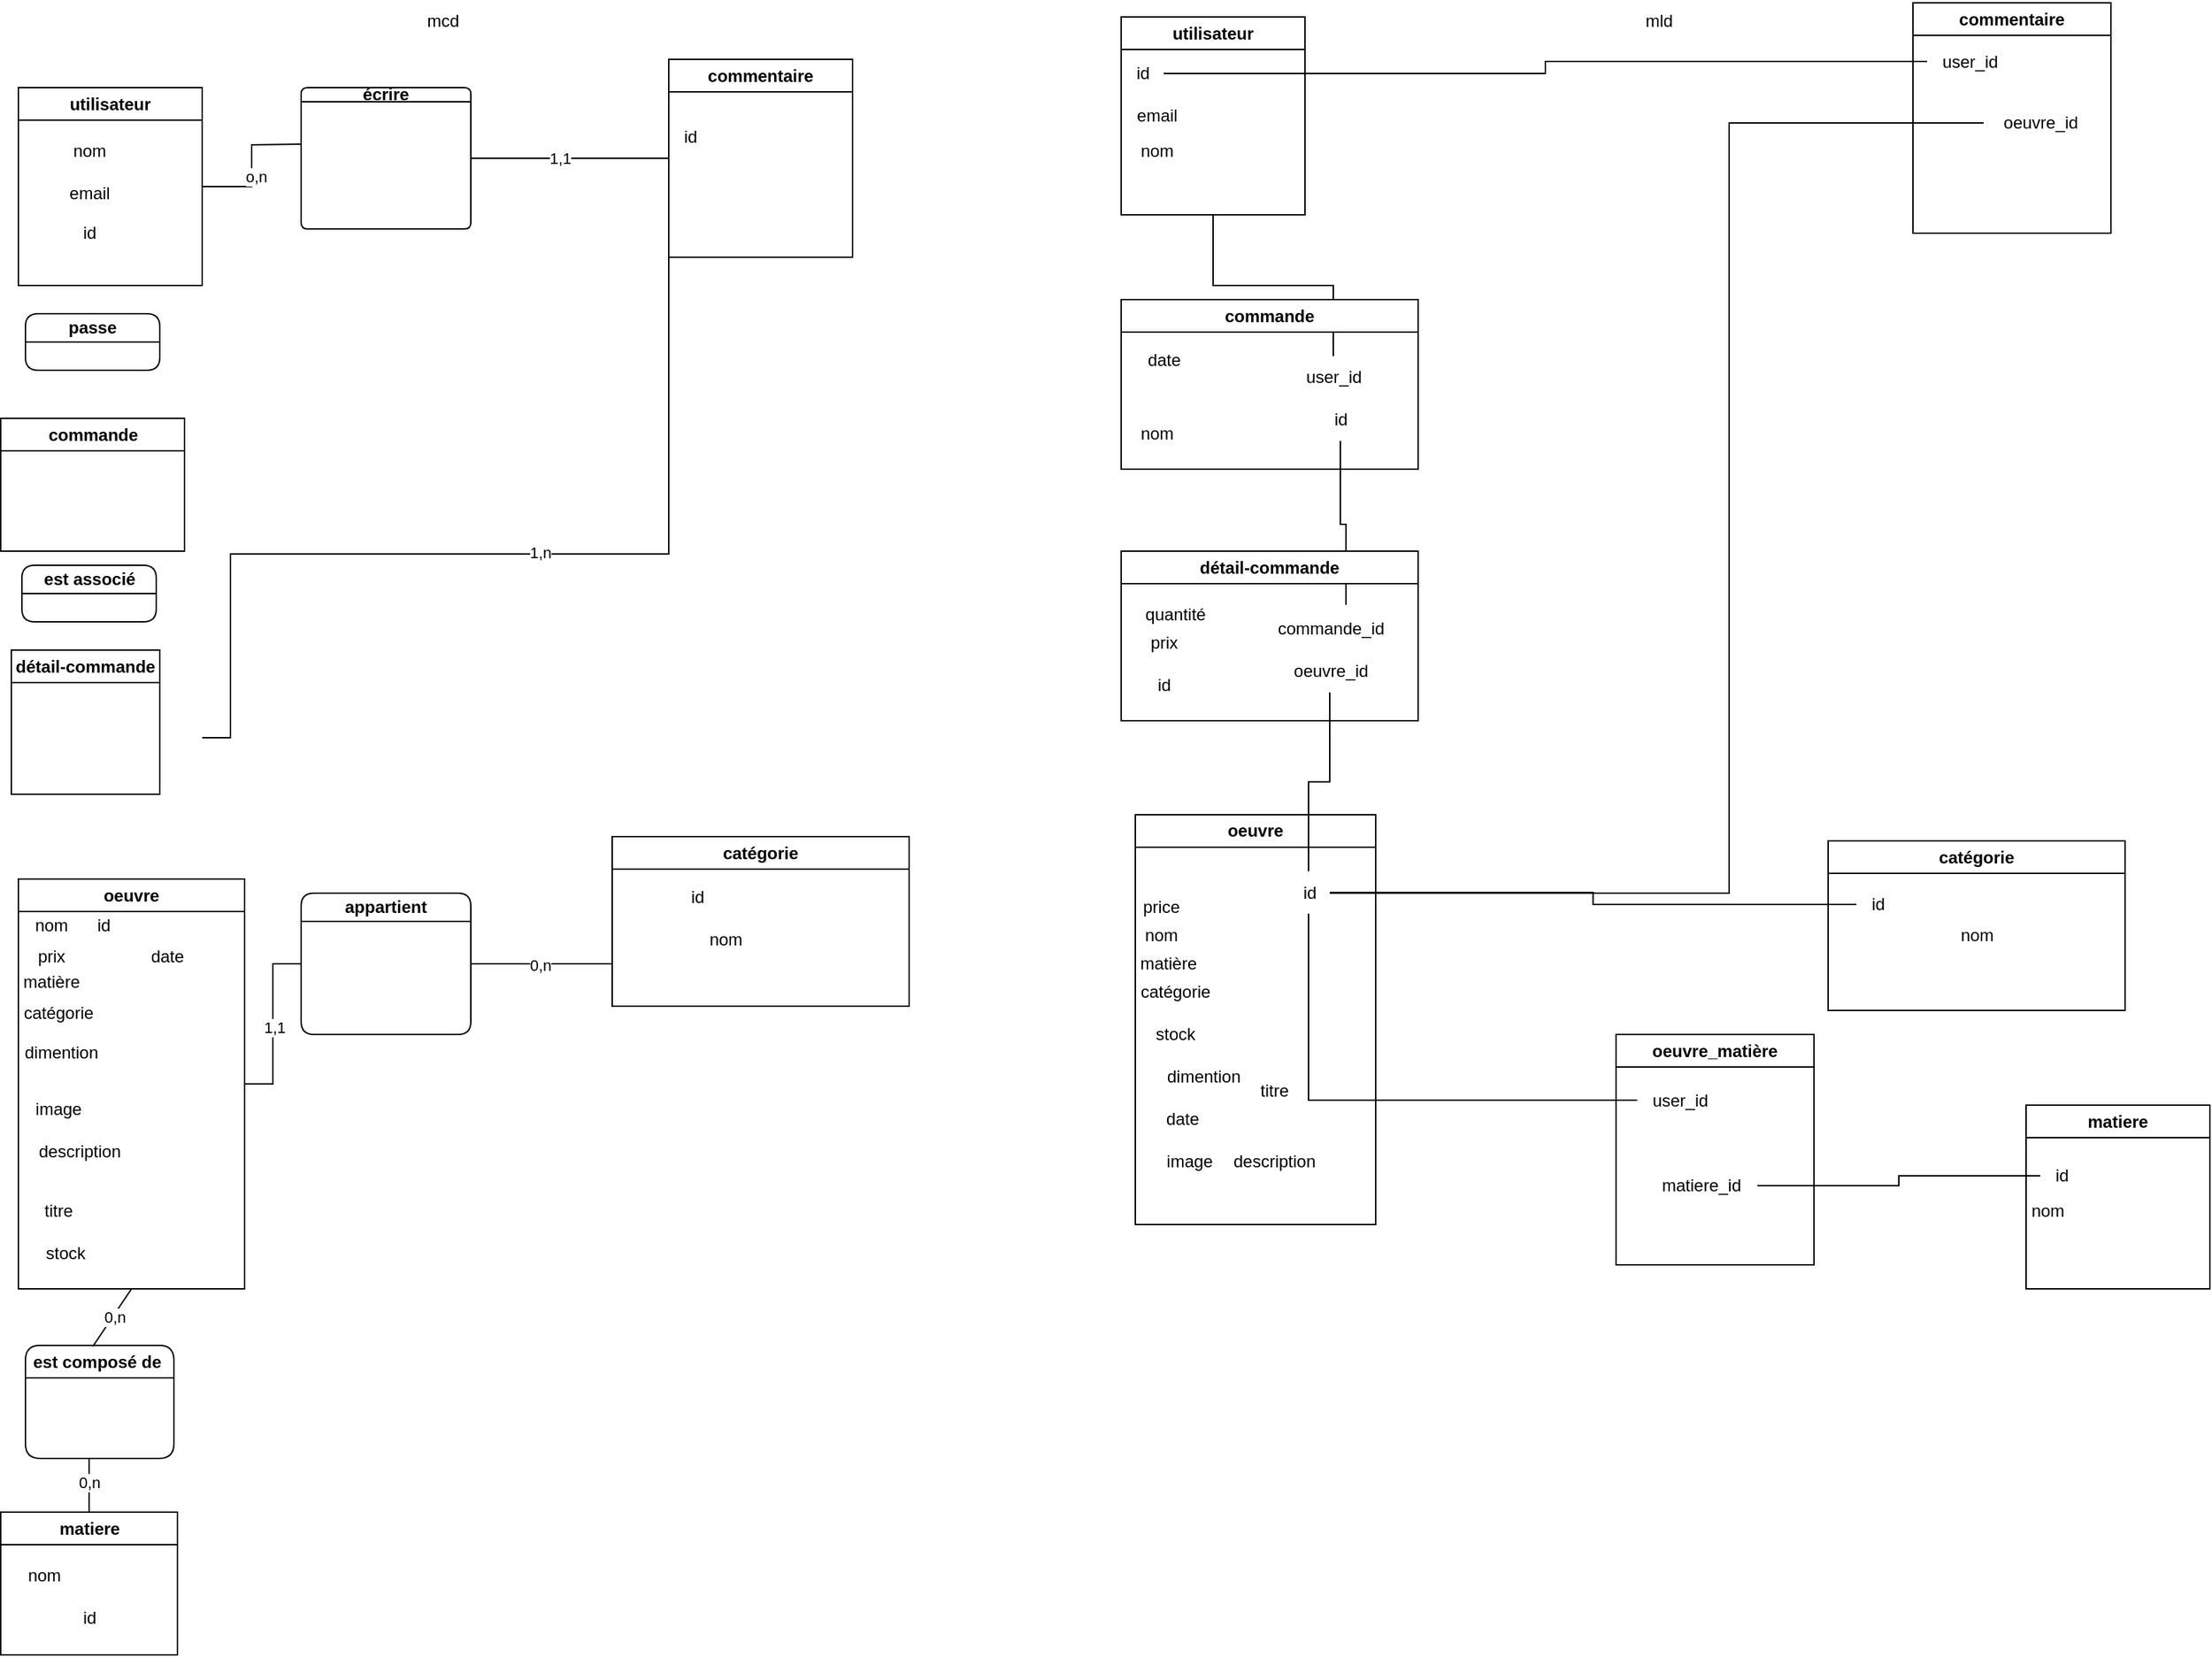 <mxfile version="21.7.5" type="github">
  <diagram name="Page-1" id="X5yiu0FX78xxfUfAtPjb">
    <mxGraphModel dx="1434" dy="1965" grid="1" gridSize="10" guides="1" tooltips="1" connect="1" arrows="0" fold="1" page="1" pageScale="1" pageWidth="827" pageHeight="1169" math="0" shadow="0">
      <root>
        <mxCell id="0" />
        <mxCell id="1" parent="0" />
        <mxCell id="hKR2xqrBpBzkC_AzMMqJ-10" style="edgeStyle=orthogonalEdgeStyle;rounded=0;orthogonalLoop=1;jettySize=auto;html=1;exitX=1;exitY=0.5;exitDx=0;exitDy=0;endArrow=none;endFill=0;entryX=0;entryY=0.5;entryDx=0;entryDy=0;" parent="1" source="hKR2xqrBpBzkC_AzMMqJ-1" target="hKR2xqrBpBzkC_AzMMqJ-8" edge="1">
          <mxGeometry relative="1" as="geometry">
            <mxPoint x="290" y="150" as="targetPoint" />
          </mxGeometry>
        </mxCell>
        <mxCell id="UXMaB1IVvwFSShyEtTy--24" value="1,1" style="edgeLabel;html=1;align=center;verticalAlign=middle;resizable=0;points=[];" parent="hKR2xqrBpBzkC_AzMMqJ-10" vertex="1" connectable="0">
          <mxGeometry x="-0.04" y="-1" relative="1" as="geometry">
            <mxPoint as="offset" />
          </mxGeometry>
        </mxCell>
        <mxCell id="hKR2xqrBpBzkC_AzMMqJ-1" value="oeuvre" style="swimlane;whiteSpace=wrap;html=1;" parent="1" vertex="1">
          <mxGeometry x="60" y="620" width="160" height="290" as="geometry">
            <mxRectangle x="100" y="90" width="80" height="30" as="alternateBounds" />
          </mxGeometry>
        </mxCell>
        <mxCell id="OttDLDanhumkcIIVTUDi-1" value="nom" style="text;html=1;align=center;verticalAlign=middle;resizable=0;points=[];autosize=1;strokeColor=none;fillColor=none;" parent="hKR2xqrBpBzkC_AzMMqJ-1" vertex="1">
          <mxGeometry x="-2.5" y="18" width="50" height="30" as="geometry" />
        </mxCell>
        <mxCell id="OttDLDanhumkcIIVTUDi-12" value="prix" style="text;html=1;align=center;verticalAlign=middle;resizable=0;points=[];autosize=1;strokeColor=none;fillColor=none;" parent="hKR2xqrBpBzkC_AzMMqJ-1" vertex="1">
          <mxGeometry x="2.5" y="40" width="40" height="30" as="geometry" />
        </mxCell>
        <mxCell id="OttDLDanhumkcIIVTUDi-5" value="matière" style="text;html=1;align=center;verticalAlign=middle;resizable=0;points=[];autosize=1;strokeColor=none;fillColor=none;" parent="hKR2xqrBpBzkC_AzMMqJ-1" vertex="1">
          <mxGeometry x="-7.5" y="58" width="60" height="30" as="geometry" />
        </mxCell>
        <mxCell id="OttDLDanhumkcIIVTUDi-6" value="catégorie&lt;br&gt;" style="text;html=1;align=center;verticalAlign=middle;resizable=0;points=[];autosize=1;strokeColor=none;fillColor=none;" parent="hKR2xqrBpBzkC_AzMMqJ-1" vertex="1">
          <mxGeometry x="-7.5" y="80" width="70" height="30" as="geometry" />
        </mxCell>
        <mxCell id="7Hj6Rm724ojfowIjyQZJ-3" value="titre" style="text;html=1;align=center;verticalAlign=middle;resizable=0;points=[];autosize=1;strokeColor=none;fillColor=none;" vertex="1" parent="hKR2xqrBpBzkC_AzMMqJ-1">
          <mxGeometry x="7.5" y="220" width="40" height="30" as="geometry" />
        </mxCell>
        <mxCell id="7Hj6Rm724ojfowIjyQZJ-4" value="image&lt;br&gt;" style="text;html=1;align=center;verticalAlign=middle;resizable=0;points=[];autosize=1;strokeColor=none;fillColor=none;" vertex="1" parent="hKR2xqrBpBzkC_AzMMqJ-1">
          <mxGeometry x="-2.5" y="148" width="60" height="30" as="geometry" />
        </mxCell>
        <mxCell id="7Hj6Rm724ojfowIjyQZJ-7" value="description" style="text;html=1;align=center;verticalAlign=middle;resizable=0;points=[];autosize=1;strokeColor=none;fillColor=none;" vertex="1" parent="hKR2xqrBpBzkC_AzMMqJ-1">
          <mxGeometry x="2.5" y="178" width="80" height="30" as="geometry" />
        </mxCell>
        <mxCell id="7Hj6Rm724ojfowIjyQZJ-6" value="stock" style="text;html=1;align=center;verticalAlign=middle;resizable=0;points=[];autosize=1;strokeColor=none;fillColor=none;" vertex="1" parent="hKR2xqrBpBzkC_AzMMqJ-1">
          <mxGeometry x="7.5" y="250" width="50" height="30" as="geometry" />
        </mxCell>
        <mxCell id="7Hj6Rm724ojfowIjyQZJ-5" value="date" style="text;html=1;align=center;verticalAlign=middle;resizable=0;points=[];autosize=1;strokeColor=none;fillColor=none;" vertex="1" parent="hKR2xqrBpBzkC_AzMMqJ-1">
          <mxGeometry x="80" y="40" width="50" height="30" as="geometry" />
        </mxCell>
        <mxCell id="hKR2xqrBpBzkC_AzMMqJ-7" style="edgeStyle=orthogonalEdgeStyle;rounded=0;orthogonalLoop=1;jettySize=auto;html=1;exitX=0.5;exitY=1;exitDx=0;exitDy=0;entryX=0.5;entryY=0;entryDx=0;entryDy=0;endArrow=none;endFill=0;" parent="1" source="hKR2xqrBpBzkC_AzMMqJ-2" target="hKR2xqrBpBzkC_AzMMqJ-4" edge="1">
          <mxGeometry relative="1" as="geometry" />
        </mxCell>
        <mxCell id="OttDLDanhumkcIIVTUDi-23" value="0,n" style="edgeLabel;html=1;align=center;verticalAlign=middle;resizable=0;points=[];" parent="hKR2xqrBpBzkC_AzMMqJ-7" vertex="1" connectable="0">
          <mxGeometry x="0.073" relative="1" as="geometry">
            <mxPoint as="offset" />
          </mxGeometry>
        </mxCell>
        <mxCell id="hKR2xqrBpBzkC_AzMMqJ-2" value="est composé de&amp;nbsp;" style="swimlane;whiteSpace=wrap;html=1;rounded=1;" parent="1" vertex="1">
          <mxGeometry x="65" y="950" width="105" height="80" as="geometry" />
        </mxCell>
        <mxCell id="hKR2xqrBpBzkC_AzMMqJ-3" value="" style="endArrow=none;html=1;rounded=0;entryX=0.5;entryY=1;entryDx=0;entryDy=0;exitX=0.454;exitY=0.009;exitDx=0;exitDy=0;exitPerimeter=0;" parent="1" source="hKR2xqrBpBzkC_AzMMqJ-2" target="hKR2xqrBpBzkC_AzMMqJ-1" edge="1">
          <mxGeometry width="50" height="50" relative="1" as="geometry">
            <mxPoint x="140" y="260" as="sourcePoint" />
            <mxPoint x="190" y="210" as="targetPoint" />
          </mxGeometry>
        </mxCell>
        <mxCell id="UXMaB1IVvwFSShyEtTy--27" value="0,n" style="edgeLabel;html=1;align=center;verticalAlign=middle;resizable=0;points=[];" parent="hKR2xqrBpBzkC_AzMMqJ-3" vertex="1" connectable="0">
          <mxGeometry x="0.041" y="-1" relative="1" as="geometry">
            <mxPoint as="offset" />
          </mxGeometry>
        </mxCell>
        <mxCell id="hKR2xqrBpBzkC_AzMMqJ-4" value="matiere" style="swimlane;whiteSpace=wrap;html=1;" parent="1" vertex="1">
          <mxGeometry x="47.5" y="1068" width="125" height="101" as="geometry" />
        </mxCell>
        <mxCell id="OttDLDanhumkcIIVTUDi-13" value="nom" style="text;html=1;align=center;verticalAlign=middle;resizable=0;points=[];autosize=1;strokeColor=none;fillColor=none;" parent="hKR2xqrBpBzkC_AzMMqJ-4" vertex="1">
          <mxGeometry x="5" y="30" width="50" height="30" as="geometry" />
        </mxCell>
        <mxCell id="hKR2xqrBpBzkC_AzMMqJ-11" style="edgeStyle=orthogonalEdgeStyle;rounded=0;orthogonalLoop=1;jettySize=auto;html=1;exitX=1;exitY=0.5;exitDx=0;exitDy=0;startArrow=none;startFill=0;endArrow=none;endFill=0;entryX=0;entryY=0.75;entryDx=0;entryDy=0;" parent="1" source="hKR2xqrBpBzkC_AzMMqJ-8" target="hKR2xqrBpBzkC_AzMMqJ-9" edge="1">
          <mxGeometry relative="1" as="geometry">
            <mxPoint x="500" y="350" as="targetPoint" />
            <Array as="points" />
          </mxGeometry>
        </mxCell>
        <mxCell id="OttDLDanhumkcIIVTUDi-18" value="0,n" style="edgeLabel;html=1;align=center;verticalAlign=middle;resizable=0;points=[];" parent="hKR2xqrBpBzkC_AzMMqJ-11" vertex="1" connectable="0">
          <mxGeometry x="-0.02" y="-1" relative="1" as="geometry">
            <mxPoint as="offset" />
          </mxGeometry>
        </mxCell>
        <mxCell id="hKR2xqrBpBzkC_AzMMqJ-8" value="appartient" style="swimlane;whiteSpace=wrap;html=1;startSize=20;rounded=1;" parent="1" vertex="1">
          <mxGeometry x="260" y="630" width="120" height="100" as="geometry" />
        </mxCell>
        <mxCell id="hKR2xqrBpBzkC_AzMMqJ-9" value="catégorie" style="swimlane;whiteSpace=wrap;html=1;" parent="1" vertex="1">
          <mxGeometry x="480" y="590" width="210" height="120" as="geometry" />
        </mxCell>
        <mxCell id="km_v9DfZ6WlGLIxboe69-3" style="edgeStyle=orthogonalEdgeStyle;rounded=0;orthogonalLoop=1;jettySize=auto;html=1;exitX=1;exitY=0.5;exitDx=0;exitDy=0;endArrow=none;endFill=0;" parent="1" source="hKR2xqrBpBzkC_AzMMqJ-14" edge="1">
          <mxGeometry relative="1" as="geometry">
            <mxPoint x="260" y="100" as="targetPoint" />
          </mxGeometry>
        </mxCell>
        <mxCell id="UXMaB1IVvwFSShyEtTy--25" value="o,n" style="edgeLabel;html=1;align=center;verticalAlign=middle;resizable=0;points=[];" parent="km_v9DfZ6WlGLIxboe69-3" vertex="1" connectable="0">
          <mxGeometry x="-0.148" y="-2" relative="1" as="geometry">
            <mxPoint x="1" as="offset" />
          </mxGeometry>
        </mxCell>
        <mxCell id="hKR2xqrBpBzkC_AzMMqJ-14" value="utilisateur" style="swimlane;whiteSpace=wrap;html=1;" parent="1" vertex="1">
          <mxGeometry x="60" y="60" width="130" height="140" as="geometry" />
        </mxCell>
        <mxCell id="OttDLDanhumkcIIVTUDi-8" value="nom" style="text;html=1;align=center;verticalAlign=middle;resizable=0;points=[];autosize=1;strokeColor=none;fillColor=none;" parent="hKR2xqrBpBzkC_AzMMqJ-14" vertex="1">
          <mxGeometry x="25" y="30" width="50" height="30" as="geometry" />
        </mxCell>
        <mxCell id="OttDLDanhumkcIIVTUDi-9" value="email" style="text;html=1;align=center;verticalAlign=middle;resizable=0;points=[];autosize=1;strokeColor=none;fillColor=none;" parent="hKR2xqrBpBzkC_AzMMqJ-14" vertex="1">
          <mxGeometry x="25" y="60" width="50" height="30" as="geometry" />
        </mxCell>
        <mxCell id="OttDLDanhumkcIIVTUDi-25" value="id" style="text;html=1;align=center;verticalAlign=middle;resizable=0;points=[];autosize=1;strokeColor=none;fillColor=none;" parent="hKR2xqrBpBzkC_AzMMqJ-14" vertex="1">
          <mxGeometry x="35" y="88" width="30" height="30" as="geometry" />
        </mxCell>
        <mxCell id="OttDLDanhumkcIIVTUDi-11" value="détail-commande" style="swimlane;whiteSpace=wrap;html=1;" parent="1" vertex="1">
          <mxGeometry x="55" y="458" width="105" height="102" as="geometry" />
        </mxCell>
        <mxCell id="OttDLDanhumkcIIVTUDi-14" value="nom" style="text;html=1;align=center;verticalAlign=middle;resizable=0;points=[];autosize=1;strokeColor=none;fillColor=none;" parent="1" vertex="1">
          <mxGeometry x="535" y="648" width="50" height="30" as="geometry" />
        </mxCell>
        <mxCell id="OttDLDanhumkcIIVTUDi-24" value="id" style="text;html=1;align=center;verticalAlign=middle;resizable=0;points=[];autosize=1;strokeColor=none;fillColor=none;" parent="1" vertex="1">
          <mxGeometry x="105" y="638" width="30" height="30" as="geometry" />
        </mxCell>
        <mxCell id="UXMaB1IVvwFSShyEtTy--22" style="edgeStyle=orthogonalEdgeStyle;rounded=0;orthogonalLoop=1;jettySize=auto;html=1;endArrow=none;endFill=0;" parent="1" source="OttDLDanhumkcIIVTUDi-37" target="UXMaB1IVvwFSShyEtTy--9" edge="1">
          <mxGeometry relative="1" as="geometry" />
        </mxCell>
        <mxCell id="7Hj6Rm724ojfowIjyQZJ-34" style="edgeStyle=orthogonalEdgeStyle;rounded=0;orthogonalLoop=1;jettySize=auto;html=1;exitX=0.5;exitY=1;exitDx=0;exitDy=0;endArrow=none;endFill=0;" edge="1" parent="1" source="OttDLDanhumkcIIVTUDi-34" target="7Hj6Rm724ojfowIjyQZJ-43">
          <mxGeometry relative="1" as="geometry" />
        </mxCell>
        <mxCell id="OttDLDanhumkcIIVTUDi-34" value="utilisateur" style="swimlane;whiteSpace=wrap;html=1;" parent="1" vertex="1">
          <mxGeometry x="840" y="10" width="130" height="140" as="geometry" />
        </mxCell>
        <mxCell id="OttDLDanhumkcIIVTUDi-35" value="nom" style="text;html=1;align=center;verticalAlign=middle;resizable=0;points=[];autosize=1;strokeColor=none;fillColor=none;" parent="OttDLDanhumkcIIVTUDi-34" vertex="1">
          <mxGeometry y="80" width="50" height="30" as="geometry" />
        </mxCell>
        <mxCell id="OttDLDanhumkcIIVTUDi-36" value="email" style="text;html=1;align=center;verticalAlign=middle;resizable=0;points=[];autosize=1;strokeColor=none;fillColor=none;" parent="OttDLDanhumkcIIVTUDi-34" vertex="1">
          <mxGeometry y="55" width="50" height="30" as="geometry" />
        </mxCell>
        <mxCell id="OttDLDanhumkcIIVTUDi-37" value="id" style="text;html=1;align=center;verticalAlign=middle;resizable=0;points=[];autosize=1;strokeColor=none;fillColor=none;" parent="OttDLDanhumkcIIVTUDi-34" vertex="1">
          <mxGeometry y="25" width="30" height="30" as="geometry" />
        </mxCell>
        <mxCell id="OttDLDanhumkcIIVTUDi-38" value="catégorie" style="swimlane;whiteSpace=wrap;html=1;" parent="1" vertex="1">
          <mxGeometry x="1340" y="593" width="210" height="120" as="geometry" />
        </mxCell>
        <mxCell id="km_v9DfZ6WlGLIxboe69-10" value="id&lt;br&gt;" style="text;html=1;align=center;verticalAlign=middle;resizable=0;points=[];autosize=1;strokeColor=none;fillColor=none;" parent="OttDLDanhumkcIIVTUDi-38" vertex="1">
          <mxGeometry x="20" y="30" width="30" height="30" as="geometry" />
        </mxCell>
        <mxCell id="7Hj6Rm724ojfowIjyQZJ-15" value="nom" style="text;html=1;align=center;verticalAlign=middle;resizable=0;points=[];autosize=1;strokeColor=none;fillColor=none;" vertex="1" parent="OttDLDanhumkcIIVTUDi-38">
          <mxGeometry x="80" y="52" width="50" height="30" as="geometry" />
        </mxCell>
        <mxCell id="UXMaB1IVvwFSShyEtTy--11" style="edgeStyle=orthogonalEdgeStyle;rounded=0;orthogonalLoop=1;jettySize=auto;html=1;endArrow=none;endFill=0;" parent="1" source="km_v9DfZ6WlGLIxboe69-11" target="km_v9DfZ6WlGLIxboe69-10" edge="1">
          <mxGeometry relative="1" as="geometry">
            <mxPoint x="1215" y="226.5" as="targetPoint" />
          </mxGeometry>
        </mxCell>
        <mxCell id="OttDLDanhumkcIIVTUDi-39" value="oeuvre" style="swimlane;whiteSpace=wrap;html=1;" parent="1" vertex="1">
          <mxGeometry x="850" y="574.5" width="170" height="290" as="geometry">
            <mxRectangle x="100" y="90" width="80" height="30" as="alternateBounds" />
          </mxGeometry>
        </mxCell>
        <mxCell id="OttDLDanhumkcIIVTUDi-40" value="nom" style="text;html=1;align=center;verticalAlign=middle;resizable=0;points=[];autosize=1;strokeColor=none;fillColor=none;" parent="OttDLDanhumkcIIVTUDi-39" vertex="1">
          <mxGeometry x="-7.5" y="70" width="50" height="30" as="geometry" />
        </mxCell>
        <mxCell id="OttDLDanhumkcIIVTUDi-41" value="price" style="text;html=1;align=center;verticalAlign=middle;resizable=0;points=[];autosize=1;strokeColor=none;fillColor=none;" parent="OttDLDanhumkcIIVTUDi-39" vertex="1">
          <mxGeometry x="-7.5" y="50" width="50" height="30" as="geometry" />
        </mxCell>
        <mxCell id="OttDLDanhumkcIIVTUDi-42" value="matière" style="text;html=1;align=center;verticalAlign=middle;resizable=0;points=[];autosize=1;strokeColor=none;fillColor=none;" parent="OttDLDanhumkcIIVTUDi-39" vertex="1">
          <mxGeometry x="-7.5" y="90" width="60" height="30" as="geometry" />
        </mxCell>
        <mxCell id="OttDLDanhumkcIIVTUDi-43" value="catégorie&lt;br&gt;" style="text;html=1;align=center;verticalAlign=middle;resizable=0;points=[];autosize=1;strokeColor=none;fillColor=none;" parent="OttDLDanhumkcIIVTUDi-39" vertex="1">
          <mxGeometry x="-7.5" y="110" width="70" height="30" as="geometry" />
        </mxCell>
        <mxCell id="km_v9DfZ6WlGLIxboe69-11" value="id&lt;br&gt;" style="text;html=1;align=center;verticalAlign=middle;resizable=0;points=[];autosize=1;strokeColor=none;fillColor=none;" parent="OttDLDanhumkcIIVTUDi-39" vertex="1">
          <mxGeometry x="107.5" y="40" width="30" height="30" as="geometry" />
        </mxCell>
        <mxCell id="7Hj6Rm724ojfowIjyQZJ-8" value="stock" style="text;html=1;align=center;verticalAlign=middle;resizable=0;points=[];autosize=1;strokeColor=none;fillColor=none;" vertex="1" parent="OttDLDanhumkcIIVTUDi-39">
          <mxGeometry x="2.5" y="140" width="50" height="30" as="geometry" />
        </mxCell>
        <mxCell id="7Hj6Rm724ojfowIjyQZJ-13" value="dimention" style="text;html=1;align=center;verticalAlign=middle;resizable=0;points=[];autosize=1;strokeColor=none;fillColor=none;" vertex="1" parent="OttDLDanhumkcIIVTUDi-39">
          <mxGeometry x="7.5" y="170" width="80" height="30" as="geometry" />
        </mxCell>
        <mxCell id="7Hj6Rm724ojfowIjyQZJ-14" value="date" style="text;html=1;align=center;verticalAlign=middle;resizable=0;points=[];autosize=1;strokeColor=none;fillColor=none;" vertex="1" parent="OttDLDanhumkcIIVTUDi-39">
          <mxGeometry x="7.5" y="200" width="50" height="30" as="geometry" />
        </mxCell>
        <mxCell id="7Hj6Rm724ojfowIjyQZJ-12" value="image" style="text;html=1;align=center;verticalAlign=middle;resizable=0;points=[];autosize=1;strokeColor=none;fillColor=none;" vertex="1" parent="OttDLDanhumkcIIVTUDi-39">
          <mxGeometry x="7.5" y="230" width="60" height="30" as="geometry" />
        </mxCell>
        <mxCell id="7Hj6Rm724ojfowIjyQZJ-11" value="description" style="text;html=1;align=center;verticalAlign=middle;resizable=0;points=[];autosize=1;strokeColor=none;fillColor=none;" vertex="1" parent="OttDLDanhumkcIIVTUDi-39">
          <mxGeometry x="57.5" y="230" width="80" height="30" as="geometry" />
        </mxCell>
        <mxCell id="7Hj6Rm724ojfowIjyQZJ-10" value="titre" style="text;html=1;align=center;verticalAlign=middle;resizable=0;points=[];autosize=1;strokeColor=none;fillColor=none;" vertex="1" parent="OttDLDanhumkcIIVTUDi-39">
          <mxGeometry x="77.5" y="180" width="40" height="30" as="geometry" />
        </mxCell>
        <mxCell id="UXMaB1IVvwFSShyEtTy--17" style="edgeStyle=orthogonalEdgeStyle;rounded=0;orthogonalLoop=1;jettySize=auto;html=1;endArrow=none;endFill=0;" parent="1" source="km_v9DfZ6WlGLIxboe69-13" target="UXMaB1IVvwFSShyEtTy--15" edge="1">
          <mxGeometry relative="1" as="geometry" />
        </mxCell>
        <mxCell id="OttDLDanhumkcIIVTUDi-44" value="matiere" style="swimlane;whiteSpace=wrap;html=1;" parent="1" vertex="1">
          <mxGeometry x="1480" y="780" width="130" height="130" as="geometry" />
        </mxCell>
        <mxCell id="OttDLDanhumkcIIVTUDi-47" value="nom" style="text;html=1;align=center;verticalAlign=middle;resizable=0;points=[];autosize=1;strokeColor=none;fillColor=none;" parent="OttDLDanhumkcIIVTUDi-44" vertex="1">
          <mxGeometry x="-10" y="60" width="50" height="30" as="geometry" />
        </mxCell>
        <mxCell id="km_v9DfZ6WlGLIxboe69-13" value="id&lt;br&gt;" style="text;html=1;align=center;verticalAlign=middle;resizable=0;points=[];autosize=1;strokeColor=none;fillColor=none;" parent="OttDLDanhumkcIIVTUDi-44" vertex="1">
          <mxGeometry x="10" y="35" width="30" height="30" as="geometry" />
        </mxCell>
        <mxCell id="OttDLDanhumkcIIVTUDi-52" value="id" style="text;html=1;align=center;verticalAlign=middle;resizable=0;points=[];autosize=1;strokeColor=none;fillColor=none;" parent="1" vertex="1">
          <mxGeometry x="525" y="618" width="30" height="30" as="geometry" />
        </mxCell>
        <mxCell id="km_v9DfZ6WlGLIxboe69-5" style="edgeStyle=orthogonalEdgeStyle;rounded=0;orthogonalLoop=1;jettySize=auto;html=1;endArrow=none;endFill=0;" parent="1" edge="1">
          <mxGeometry relative="1" as="geometry">
            <Array as="points">
              <mxPoint x="470" y="390" />
              <mxPoint x="210" y="390" />
              <mxPoint x="210" y="585" />
            </Array>
            <mxPoint x="520" y="145" as="sourcePoint" />
            <mxPoint x="190" y="520" as="targetPoint" />
          </mxGeometry>
        </mxCell>
        <mxCell id="km_v9DfZ6WlGLIxboe69-8" value="1,n" style="edgeLabel;html=1;align=center;verticalAlign=middle;resizable=0;points=[];" parent="km_v9DfZ6WlGLIxboe69-5" vertex="1" connectable="0">
          <mxGeometry x="-0.045" y="-1" relative="1" as="geometry">
            <mxPoint as="offset" />
          </mxGeometry>
        </mxCell>
        <mxCell id="OttDLDanhumkcIIVTUDi-53" value="commentaire" style="swimlane;whiteSpace=wrap;html=1;" parent="1" vertex="1">
          <mxGeometry x="520" y="40" width="130" height="140" as="geometry" />
        </mxCell>
        <mxCell id="OttDLDanhumkcIIVTUDi-56" value="id" style="text;html=1;align=center;verticalAlign=middle;resizable=0;points=[];autosize=1;strokeColor=none;fillColor=none;" parent="OttDLDanhumkcIIVTUDi-53" vertex="1">
          <mxGeometry y="40" width="30" height="30" as="geometry" />
        </mxCell>
        <mxCell id="OttDLDanhumkcIIVTUDi-57" value="mcd" style="text;html=1;align=center;verticalAlign=middle;resizable=0;points=[];autosize=1;strokeColor=none;fillColor=none;" parent="1" vertex="1">
          <mxGeometry x="335" y="-2" width="50" height="30" as="geometry" />
        </mxCell>
        <mxCell id="OttDLDanhumkcIIVTUDi-58" value="mld" style="text;html=1;align=center;verticalAlign=middle;resizable=0;points=[];autosize=1;strokeColor=none;fillColor=none;" parent="1" vertex="1">
          <mxGeometry x="1200" y="-2" width="40" height="30" as="geometry" />
        </mxCell>
        <mxCell id="km_v9DfZ6WlGLIxboe69-4" style="edgeStyle=orthogonalEdgeStyle;rounded=0;orthogonalLoop=1;jettySize=auto;html=1;exitX=1;exitY=0.5;exitDx=0;exitDy=0;entryX=0;entryY=0.5;entryDx=0;entryDy=0;endArrow=none;endFill=0;" parent="1" source="km_v9DfZ6WlGLIxboe69-1" target="OttDLDanhumkcIIVTUDi-53" edge="1">
          <mxGeometry relative="1" as="geometry">
            <mxPoint x="430" y="150" as="targetPoint" />
          </mxGeometry>
        </mxCell>
        <mxCell id="UXMaB1IVvwFSShyEtTy--26" value="1,1" style="edgeLabel;html=1;align=center;verticalAlign=middle;resizable=0;points=[];" parent="km_v9DfZ6WlGLIxboe69-4" vertex="1" connectable="0">
          <mxGeometry x="-0.1" relative="1" as="geometry">
            <mxPoint as="offset" />
          </mxGeometry>
        </mxCell>
        <mxCell id="km_v9DfZ6WlGLIxboe69-1" value="écrire" style="swimlane;whiteSpace=wrap;html=1;startSize=10;rounded=1;" parent="1" vertex="1">
          <mxGeometry x="260" y="60" width="120" height="100" as="geometry" />
        </mxCell>
        <mxCell id="7Hj6Rm724ojfowIjyQZJ-37" style="edgeStyle=orthogonalEdgeStyle;rounded=0;orthogonalLoop=1;jettySize=auto;html=1;endArrow=none;endFill=0;" edge="1" parent="1" source="UXMaB1IVvwFSShyEtTy--21" target="km_v9DfZ6WlGLIxboe69-11">
          <mxGeometry relative="1" as="geometry">
            <Array as="points">
              <mxPoint x="1270" y="85" />
              <mxPoint x="1270" y="630" />
            </Array>
          </mxGeometry>
        </mxCell>
        <mxCell id="UXMaB1IVvwFSShyEtTy--8" value="commentaire" style="swimlane;whiteSpace=wrap;html=1;" parent="1" vertex="1">
          <mxGeometry x="1400" width="140" height="163" as="geometry">
            <mxRectangle x="100" y="90" width="80" height="30" as="alternateBounds" />
          </mxGeometry>
        </mxCell>
        <mxCell id="UXMaB1IVvwFSShyEtTy--9" value="user_id" style="text;html=1;align=center;verticalAlign=middle;resizable=0;points=[];autosize=1;strokeColor=none;fillColor=none;" parent="UXMaB1IVvwFSShyEtTy--8" vertex="1">
          <mxGeometry x="10" y="26.5" width="60" height="30" as="geometry" />
        </mxCell>
        <mxCell id="UXMaB1IVvwFSShyEtTy--21" value="oeuvre_id" style="text;html=1;align=center;verticalAlign=middle;resizable=0;points=[];autosize=1;strokeColor=none;fillColor=none;" parent="UXMaB1IVvwFSShyEtTy--8" vertex="1">
          <mxGeometry x="50" y="70" width="80" height="30" as="geometry" />
        </mxCell>
        <mxCell id="UXMaB1IVvwFSShyEtTy--16" style="edgeStyle=orthogonalEdgeStyle;rounded=0;orthogonalLoop=1;jettySize=auto;html=1;endArrow=none;endFill=0;" parent="1" source="UXMaB1IVvwFSShyEtTy--14" target="km_v9DfZ6WlGLIxboe69-11" edge="1">
          <mxGeometry relative="1" as="geometry" />
        </mxCell>
        <mxCell id="UXMaB1IVvwFSShyEtTy--13" value="oeuvre_matière" style="swimlane;whiteSpace=wrap;html=1;" parent="1" vertex="1">
          <mxGeometry x="1190" y="730" width="140" height="163" as="geometry">
            <mxRectangle x="100" y="90" width="80" height="30" as="alternateBounds" />
          </mxGeometry>
        </mxCell>
        <mxCell id="UXMaB1IVvwFSShyEtTy--14" value="user_id" style="text;html=1;align=center;verticalAlign=middle;resizable=0;points=[];autosize=1;strokeColor=none;fillColor=none;" parent="UXMaB1IVvwFSShyEtTy--13" vertex="1">
          <mxGeometry x="15" y="31.5" width="60" height="30" as="geometry" />
        </mxCell>
        <mxCell id="UXMaB1IVvwFSShyEtTy--15" value="matiere_id" style="text;html=1;align=center;verticalAlign=middle;resizable=0;points=[];autosize=1;strokeColor=none;fillColor=none;" parent="UXMaB1IVvwFSShyEtTy--13" vertex="1">
          <mxGeometry x="20" y="92" width="80" height="30" as="geometry" />
        </mxCell>
        <mxCell id="7Hj6Rm724ojfowIjyQZJ-1" value="dimention" style="text;html=1;align=center;verticalAlign=middle;resizable=0;points=[];autosize=1;strokeColor=none;fillColor=none;" vertex="1" parent="1">
          <mxGeometry x="50" y="728" width="80" height="30" as="geometry" />
        </mxCell>
        <mxCell id="7Hj6Rm724ojfowIjyQZJ-35" style="edgeStyle=orthogonalEdgeStyle;rounded=0;orthogonalLoop=1;jettySize=auto;html=1;entryX=0.615;entryY=-0.067;entryDx=0;entryDy=0;endArrow=none;endFill=0;entryPerimeter=0;" edge="1" parent="1" source="7Hj6Rm724ojfowIjyQZJ-31" target="7Hj6Rm724ojfowIjyQZJ-38">
          <mxGeometry relative="1" as="geometry" />
        </mxCell>
        <mxCell id="7Hj6Rm724ojfowIjyQZJ-30" value="commande" style="swimlane;whiteSpace=wrap;html=1;" vertex="1" parent="1">
          <mxGeometry x="840" y="210" width="210" height="120" as="geometry" />
        </mxCell>
        <mxCell id="7Hj6Rm724ojfowIjyQZJ-31" value="id&lt;br&gt;" style="text;html=1;align=center;verticalAlign=middle;resizable=0;points=[];autosize=1;strokeColor=none;fillColor=none;" vertex="1" parent="7Hj6Rm724ojfowIjyQZJ-30">
          <mxGeometry x="140" y="70" width="30" height="30" as="geometry" />
        </mxCell>
        <mxCell id="7Hj6Rm724ojfowIjyQZJ-32" value="nom" style="text;html=1;align=center;verticalAlign=middle;resizable=0;points=[];autosize=1;strokeColor=none;fillColor=none;" vertex="1" parent="7Hj6Rm724ojfowIjyQZJ-30">
          <mxGeometry y="80" width="50" height="30" as="geometry" />
        </mxCell>
        <mxCell id="7Hj6Rm724ojfowIjyQZJ-43" value="user_id" style="text;html=1;align=center;verticalAlign=middle;resizable=0;points=[];autosize=1;strokeColor=none;fillColor=none;" vertex="1" parent="7Hj6Rm724ojfowIjyQZJ-30">
          <mxGeometry x="120" y="40" width="60" height="30" as="geometry" />
        </mxCell>
        <mxCell id="7Hj6Rm724ojfowIjyQZJ-36" style="edgeStyle=orthogonalEdgeStyle;rounded=0;orthogonalLoop=1;jettySize=auto;html=1;endArrow=none;endFill=0;" edge="1" parent="1" source="7Hj6Rm724ojfowIjyQZJ-40" target="km_v9DfZ6WlGLIxboe69-11">
          <mxGeometry relative="1" as="geometry" />
        </mxCell>
        <mxCell id="7Hj6Rm724ojfowIjyQZJ-33" value="détail-commande" style="swimlane;whiteSpace=wrap;html=1;" vertex="1" parent="1">
          <mxGeometry x="840" y="388" width="210" height="120" as="geometry" />
        </mxCell>
        <mxCell id="7Hj6Rm724ojfowIjyQZJ-38" value="commande_id" style="text;html=1;align=center;verticalAlign=middle;resizable=0;points=[];autosize=1;strokeColor=none;fillColor=none;" vertex="1" parent="7Hj6Rm724ojfowIjyQZJ-33">
          <mxGeometry x="97.5" y="40" width="100" height="30" as="geometry" />
        </mxCell>
        <mxCell id="7Hj6Rm724ojfowIjyQZJ-39" value="quantité" style="text;html=1;align=center;verticalAlign=middle;resizable=0;points=[];autosize=1;strokeColor=none;fillColor=none;" vertex="1" parent="7Hj6Rm724ojfowIjyQZJ-33">
          <mxGeometry x="2.5" y="30" width="70" height="30" as="geometry" />
        </mxCell>
        <mxCell id="7Hj6Rm724ojfowIjyQZJ-40" value="oeuvre_id" style="text;html=1;align=center;verticalAlign=middle;resizable=0;points=[];autosize=1;strokeColor=none;fillColor=none;" vertex="1" parent="7Hj6Rm724ojfowIjyQZJ-33">
          <mxGeometry x="107.5" y="70" width="80" height="30" as="geometry" />
        </mxCell>
        <mxCell id="7Hj6Rm724ojfowIjyQZJ-41" value="prix" style="text;html=1;align=center;verticalAlign=middle;resizable=0;points=[];autosize=1;strokeColor=none;fillColor=none;" vertex="1" parent="1">
          <mxGeometry x="850" y="438" width="40" height="30" as="geometry" />
        </mxCell>
        <mxCell id="7Hj6Rm724ojfowIjyQZJ-42" value="id" style="text;html=1;align=center;verticalAlign=middle;resizable=0;points=[];autosize=1;strokeColor=none;fillColor=none;" vertex="1" parent="1">
          <mxGeometry x="855" y="468" width="30" height="30" as="geometry" />
        </mxCell>
        <mxCell id="7Hj6Rm724ojfowIjyQZJ-44" value="date" style="text;html=1;align=center;verticalAlign=middle;resizable=0;points=[];autosize=1;strokeColor=none;fillColor=none;" vertex="1" parent="1">
          <mxGeometry x="845" y="238" width="50" height="30" as="geometry" />
        </mxCell>
        <mxCell id="7Hj6Rm724ojfowIjyQZJ-45" value="id" style="text;html=1;align=center;verticalAlign=middle;resizable=0;points=[];autosize=1;strokeColor=none;fillColor=none;" vertex="1" parent="1">
          <mxGeometry x="95" y="1128" width="30" height="30" as="geometry" />
        </mxCell>
        <mxCell id="7Hj6Rm724ojfowIjyQZJ-46" value="commande" style="swimlane;whiteSpace=wrap;html=1;" vertex="1" parent="1">
          <mxGeometry x="47.5" y="294" width="130" height="94" as="geometry" />
        </mxCell>
        <mxCell id="7Hj6Rm724ojfowIjyQZJ-50" value="passe" style="swimlane;whiteSpace=wrap;html=1;startSize=20;rounded=1;" vertex="1" parent="1">
          <mxGeometry x="65" y="220" width="95" height="40" as="geometry" />
        </mxCell>
        <mxCell id="7Hj6Rm724ojfowIjyQZJ-51" value="est associé" style="swimlane;whiteSpace=wrap;html=1;startSize=20;rounded=1;" vertex="1" parent="1">
          <mxGeometry x="62.5" y="398" width="95" height="40" as="geometry" />
        </mxCell>
      </root>
    </mxGraphModel>
  </diagram>
</mxfile>
